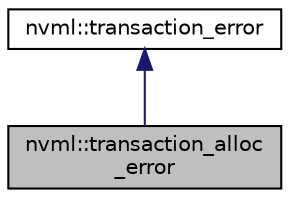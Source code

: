 digraph "nvml::transaction_alloc_error"
{
  edge [fontname="Helvetica",fontsize="10",labelfontname="Helvetica",labelfontsize="10"];
  node [fontname="Helvetica",fontsize="10",shape=record];
  Node1 [label="nvml::transaction_alloc\l_error",height=0.2,width=0.4,color="black", fillcolor="grey75", style="filled", fontcolor="black"];
  Node2 -> Node1 [dir="back",color="midnightblue",fontsize="10",style="solid",fontname="Helvetica"];
  Node2 [label="nvml::transaction_error",height=0.2,width=0.4,color="black", fillcolor="white", style="filled",URL="$classnvml_1_1transaction__error.html",tooltip="Custom transaction error class. "];
}
